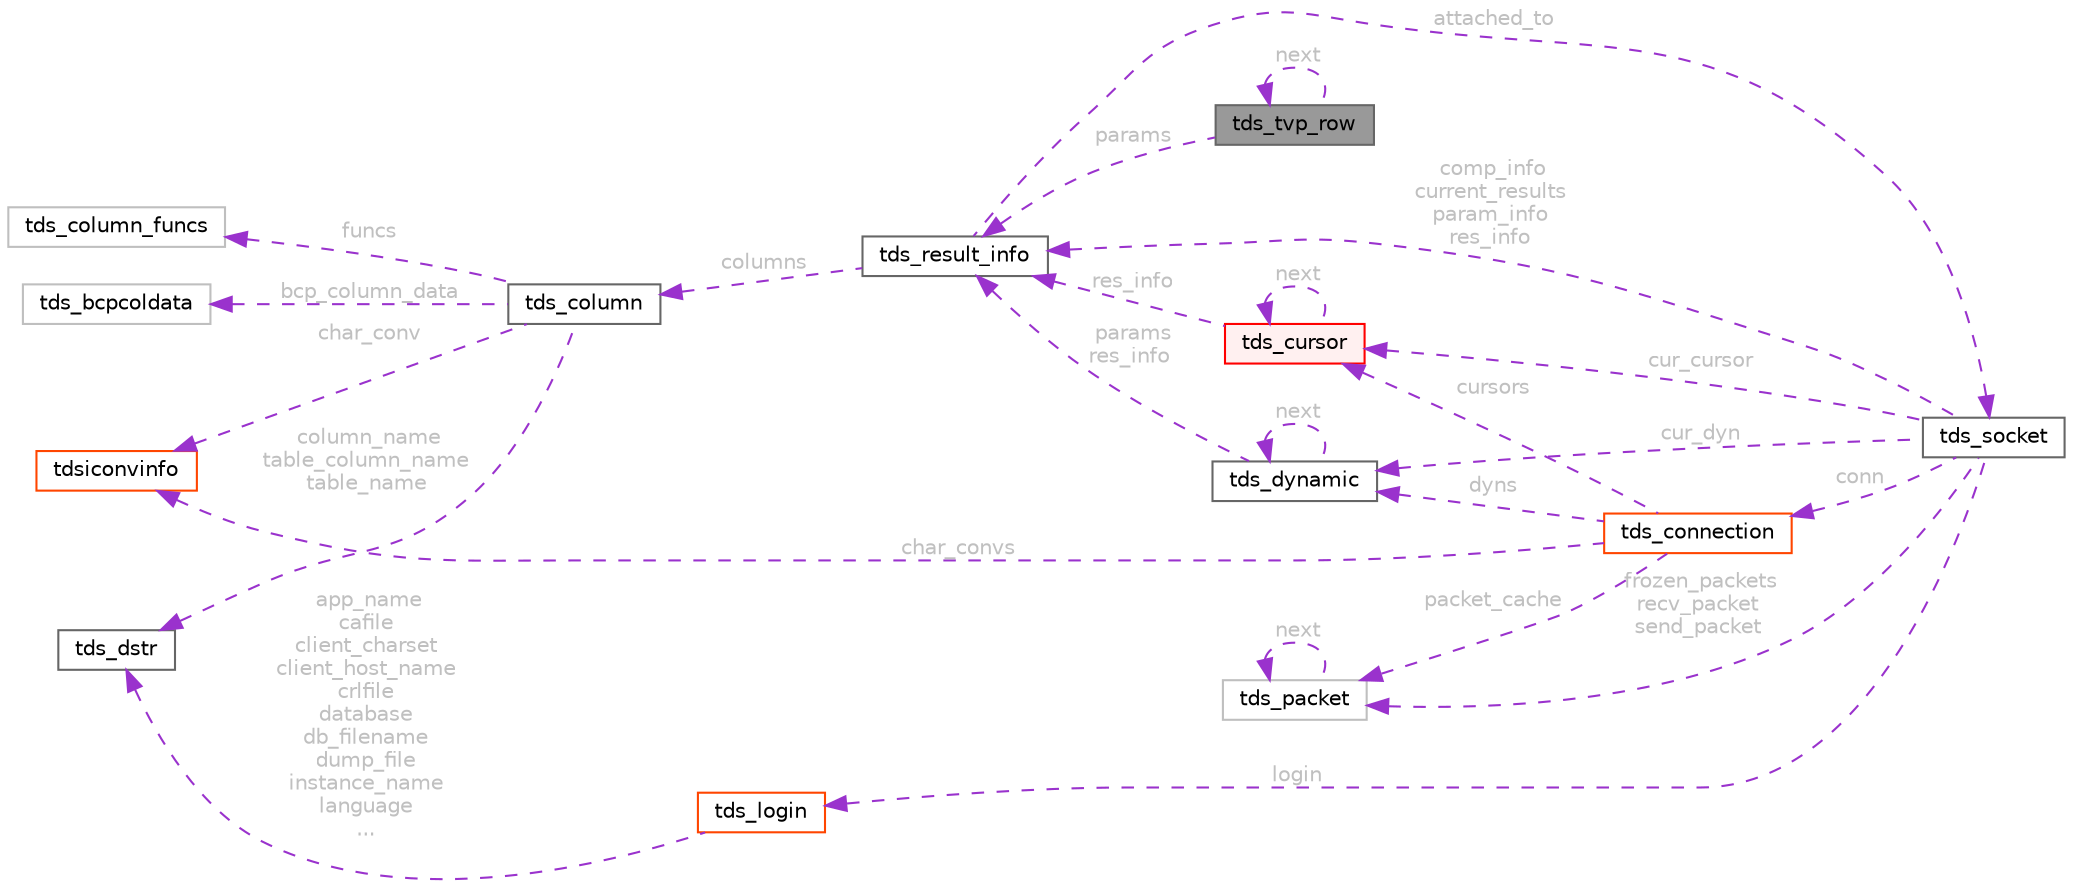 digraph "tds_tvp_row"
{
 // LATEX_PDF_SIZE
  bgcolor="transparent";
  edge [fontname=Helvetica,fontsize=10,labelfontname=Helvetica,labelfontsize=10];
  node [fontname=Helvetica,fontsize=10,shape=box,height=0.2,width=0.4];
  rankdir="LR";
  Node1 [id="Node000001",label="tds_tvp_row",height=0.2,width=0.4,color="gray40", fillcolor="grey60", style="filled", fontcolor="black",tooltip=" "];
  Node2 -> Node1 [id="edge1_Node000001_Node000002",dir="back",color="darkorchid3",style="dashed",tooltip=" ",label=" params",fontcolor="grey" ];
  Node2 [id="Node000002",label="tds_result_info",height=0.2,width=0.4,color="gray40", fillcolor="white", style="filled",URL="$a01246.html",tooltip="Hold information for any results."];
  Node3 -> Node2 [id="edge2_Node000002_Node000003",dir="back",color="darkorchid3",style="dashed",tooltip=" ",label=" columns",fontcolor="grey" ];
  Node3 [id="Node000003",label="tds_column",height=0.2,width=0.4,color="gray40", fillcolor="white", style="filled",URL="$a01238.html",tooltip="Metadata about columns in regular and compute rows."];
  Node4 -> Node3 [id="edge3_Node000003_Node000004",dir="back",color="darkorchid3",style="dashed",tooltip=" ",label=" funcs",fontcolor="grey" ];
  Node4 [id="Node000004",label="tds_column_funcs",height=0.2,width=0.4,color="grey75", fillcolor="white", style="filled",URL="$a01234.html",tooltip=" "];
  Node5 -> Node3 [id="edge4_Node000003_Node000005",dir="back",color="darkorchid3",style="dashed",tooltip=" ",label=" char_conv",fontcolor="grey" ];
  Node5 [id="Node000005",label="tdsiconvinfo",height=0.2,width=0.4,color="orangered", fillcolor="white", style="filled",URL="$a01042.html",tooltip=" "];
  Node9 -> Node3 [id="edge5_Node000003_Node000009",dir="back",color="darkorchid3",style="dashed",tooltip=" ",label=" column_name\ntable_column_name\ntable_name",fontcolor="grey" ];
  Node9 [id="Node000009",label="tds_dstr",height=0.2,width=0.4,color="gray40", fillcolor="white", style="filled",URL="$a01362.html",tooltip="Structure to hold a string."];
  Node10 -> Node3 [id="edge6_Node000003_Node000010",dir="back",color="darkorchid3",style="dashed",tooltip=" ",label=" bcp_column_data",fontcolor="grey" ];
  Node10 [id="Node000010",label="tds_bcpcoldata",height=0.2,width=0.4,color="grey75", fillcolor="white", style="filled",URL="$a01230.html",tooltip=" "];
  Node11 -> Node2 [id="edge7_Node000002_Node000011",dir="back",color="darkorchid3",style="dashed",tooltip=" ",label=" attached_to",fontcolor="grey" ];
  Node11 [id="Node000011",label="tds_socket",height=0.2,width=0.4,color="gray40", fillcolor="white", style="filled",URL="$a01298.html",tooltip="Information for a server connection."];
  Node12 -> Node11 [id="edge8_Node000011_Node000012",dir="back",color="darkorchid3",style="dashed",tooltip=" ",label=" conn",fontcolor="grey" ];
  Node12 [id="Node000012",label="tds_connection",height=0.2,width=0.4,color="orangered", fillcolor="white", style="filled",URL="$a01294.html",tooltip=" "];
  Node17 -> Node12 [id="edge9_Node000012_Node000017",dir="back",color="darkorchid3",style="dashed",tooltip=" ",label=" cursors",fontcolor="grey" ];
  Node17 [id="Node000017",label="tds_cursor",height=0.2,width=0.4,color="red", fillcolor="#FFF0F0", style="filled",URL="$a01262.html",tooltip="Holds informations about a cursor."];
  Node17 -> Node17 [id="edge10_Node000017_Node000017",dir="back",color="darkorchid3",style="dashed",tooltip=" ",label=" next",fontcolor="grey" ];
  Node2 -> Node17 [id="edge11_Node000017_Node000002",dir="back",color="darkorchid3",style="dashed",tooltip=" ",label=" res_info",fontcolor="grey" ];
  Node19 -> Node12 [id="edge12_Node000012_Node000019",dir="back",color="darkorchid3",style="dashed",tooltip=" ",label=" dyns",fontcolor="grey" ];
  Node19 [id="Node000019",label="tds_dynamic",height=0.2,width=0.4,color="gray40", fillcolor="white", style="filled",URL="$a01270.html",tooltip="Holds information for a dynamic (also called prepared) query."];
  Node19 -> Node19 [id="edge13_Node000019_Node000019",dir="back",color="darkorchid3",style="dashed",tooltip=" ",label=" next",fontcolor="grey" ];
  Node2 -> Node19 [id="edge14_Node000019_Node000002",dir="back",color="darkorchid3",style="dashed",tooltip=" ",label=" params\nres_info",fontcolor="grey" ];
  Node5 -> Node12 [id="edge15_Node000012_Node000005",dir="back",color="darkorchid3",style="dashed",tooltip=" ",label=" char_convs",fontcolor="grey" ];
  Node22 -> Node12 [id="edge16_Node000012_Node000022",dir="back",color="darkorchid3",style="dashed",tooltip=" ",label=" packet_cache",fontcolor="grey" ];
  Node22 [id="Node000022",label="tds_packet",height=0.2,width=0.4,color="grey75", fillcolor="white", style="filled",URL="$a01286.html",tooltip=" "];
  Node22 -> Node22 [id="edge17_Node000022_Node000022",dir="back",color="darkorchid3",style="dashed",tooltip=" ",label=" next",fontcolor="grey" ];
  Node22 -> Node11 [id="edge18_Node000011_Node000022",dir="back",color="darkorchid3",style="dashed",tooltip=" ",label=" frozen_packets\nrecv_packet\nsend_packet",fontcolor="grey" ];
  Node2 -> Node11 [id="edge19_Node000011_Node000002",dir="back",color="darkorchid3",style="dashed",tooltip=" ",label=" comp_info\ncurrent_results\nparam_info\nres_info",fontcolor="grey" ];
  Node17 -> Node11 [id="edge20_Node000011_Node000017",dir="back",color="darkorchid3",style="dashed",tooltip=" ",label=" cur_cursor",fontcolor="grey" ];
  Node19 -> Node11 [id="edge21_Node000011_Node000019",dir="back",color="darkorchid3",style="dashed",tooltip=" ",label=" cur_dyn",fontcolor="grey" ];
  Node24 -> Node11 [id="edge22_Node000011_Node000024",dir="back",color="darkorchid3",style="dashed",tooltip=" ",label=" login",fontcolor="grey" ];
  Node24 [id="Node000024",label="tds_login",height=0.2,width=0.4,color="orangered", fillcolor="white", style="filled",URL="$a01206.html",tooltip=" "];
  Node9 -> Node24 [id="edge23_Node000024_Node000009",dir="back",color="darkorchid3",style="dashed",tooltip=" ",label=" app_name\ncafile\nclient_charset\nclient_host_name\ncrlfile\ndatabase\ndb_filename\ndump_file\ninstance_name\nlanguage\n...",fontcolor="grey" ];
  Node1 -> Node1 [id="edge24_Node000001_Node000001",dir="back",color="darkorchid3",style="dashed",tooltip=" ",label=" next",fontcolor="grey" ];
}
